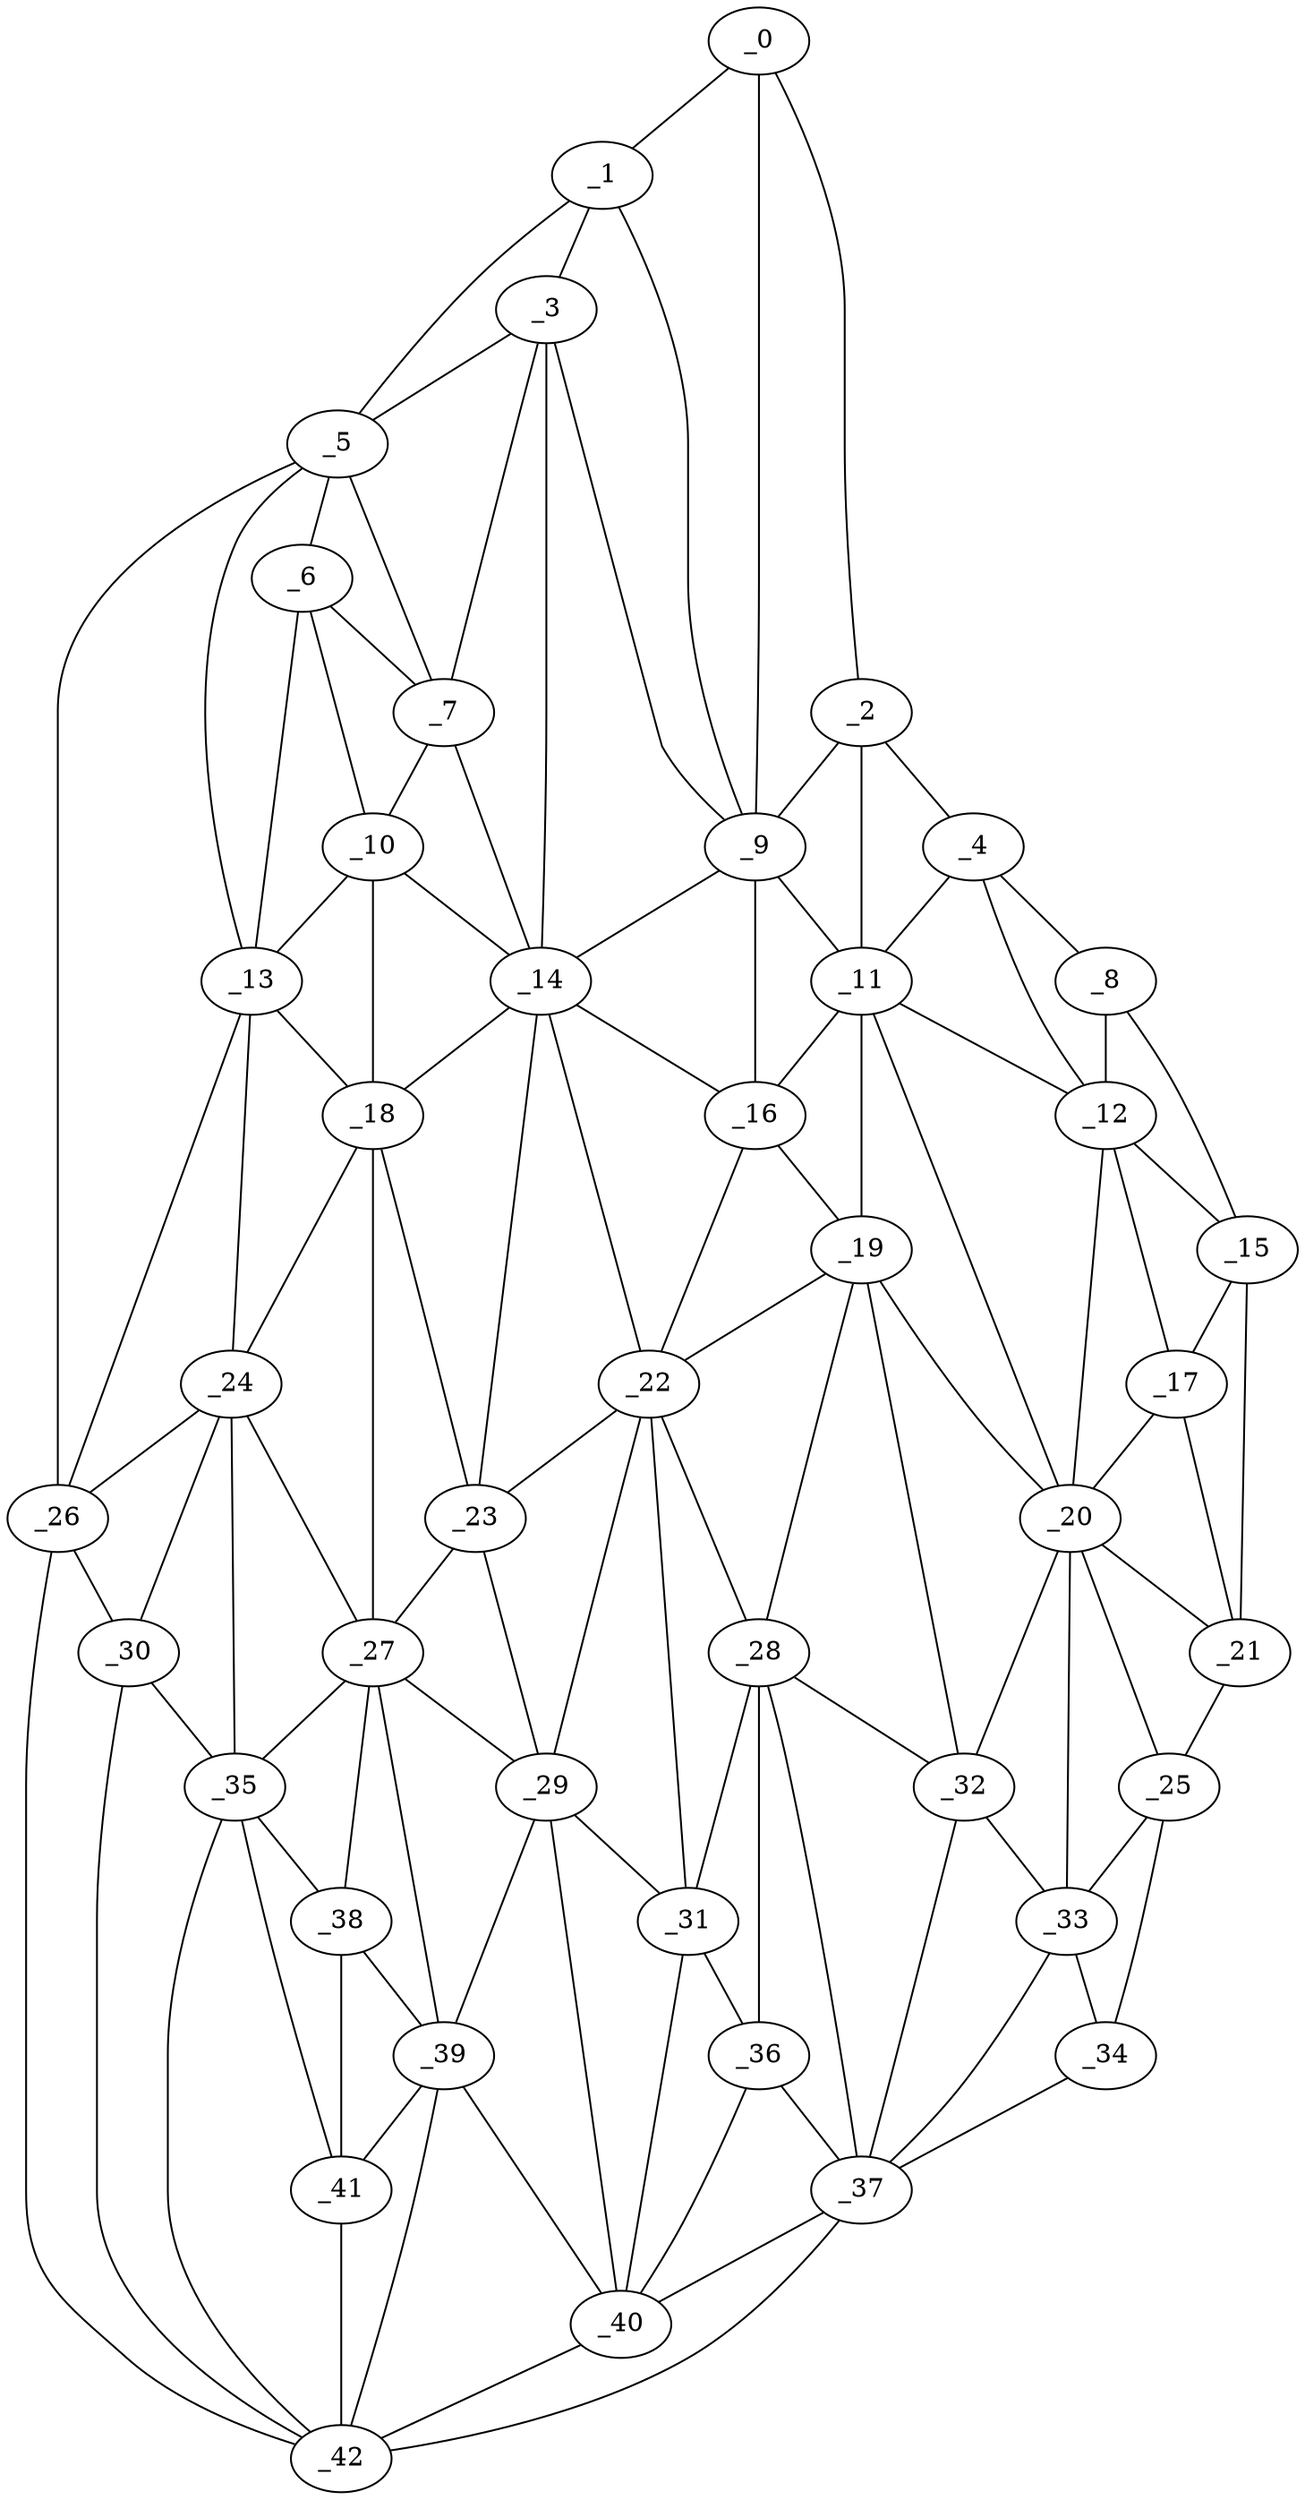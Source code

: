 graph "obj14__330.gxl" {
	_0	 [x=24,
		y=97];
	_1	 [x=28,
		y=71];
	_0 -- _1	 [valence=1];
	_2	 [x=30,
		y=107];
	_0 -- _2	 [valence=1];
	_9	 [x=54,
		y=82];
	_0 -- _9	 [valence=1];
	_3	 [x=31,
		y=60];
	_1 -- _3	 [valence=1];
	_5	 [x=44,
		y=11];
	_1 -- _5	 [valence=1];
	_1 -- _9	 [valence=2];
	_4	 [x=43,
		y=121];
	_2 -- _4	 [valence=1];
	_2 -- _9	 [valence=2];
	_11	 [x=59,
		y=84];
	_2 -- _11	 [valence=2];
	_3 -- _5	 [valence=2];
	_7	 [x=48,
		y=28];
	_3 -- _7	 [valence=1];
	_3 -- _9	 [valence=1];
	_14	 [x=63,
		y=45];
	_3 -- _14	 [valence=2];
	_8	 [x=49,
		y=125];
	_4 -- _8	 [valence=1];
	_4 -- _11	 [valence=1];
	_12	 [x=60,
		y=121];
	_4 -- _12	 [valence=2];
	_6	 [x=48,
		y=16];
	_5 -- _6	 [valence=2];
	_5 -- _7	 [valence=1];
	_13	 [x=62,
		y=14];
	_5 -- _13	 [valence=1];
	_26	 [x=84,
		y=6];
	_5 -- _26	 [valence=1];
	_6 -- _7	 [valence=1];
	_10	 [x=55,
		y=23];
	_6 -- _10	 [valence=2];
	_6 -- _13	 [valence=1];
	_7 -- _10	 [valence=2];
	_7 -- _14	 [valence=2];
	_8 -- _12	 [valence=1];
	_15	 [x=63,
		y=125];
	_8 -- _15	 [valence=1];
	_9 -- _11	 [valence=1];
	_9 -- _14	 [valence=2];
	_16	 [x=66,
		y=79];
	_9 -- _16	 [valence=2];
	_10 -- _13	 [valence=2];
	_10 -- _14	 [valence=2];
	_18	 [x=71,
		y=26];
	_10 -- _18	 [valence=1];
	_11 -- _12	 [valence=2];
	_11 -- _16	 [valence=2];
	_19	 [x=72,
		y=93];
	_11 -- _19	 [valence=2];
	_20	 [x=72,
		y=112];
	_11 -- _20	 [valence=1];
	_12 -- _15	 [valence=2];
	_17	 [x=66,
		y=120];
	_12 -- _17	 [valence=1];
	_12 -- _20	 [valence=2];
	_13 -- _18	 [valence=1];
	_24	 [x=81,
		y=17];
	_13 -- _24	 [valence=2];
	_13 -- _26	 [valence=1];
	_14 -- _16	 [valence=1];
	_14 -- _18	 [valence=2];
	_22	 [x=76,
		y=73];
	_14 -- _22	 [valence=2];
	_23	 [x=79,
		y=48];
	_14 -- _23	 [valence=1];
	_15 -- _17	 [valence=2];
	_21	 [x=73,
		y=123];
	_15 -- _21	 [valence=1];
	_16 -- _19	 [valence=2];
	_16 -- _22	 [valence=2];
	_17 -- _20	 [valence=2];
	_17 -- _21	 [valence=1];
	_18 -- _23	 [valence=2];
	_18 -- _24	 [valence=2];
	_27	 [x=85,
		y=41];
	_18 -- _27	 [valence=2];
	_19 -- _20	 [valence=2];
	_19 -- _22	 [valence=2];
	_28	 [x=86,
		y=73];
	_19 -- _28	 [valence=2];
	_32	 [x=92,
		y=98];
	_19 -- _32	 [valence=2];
	_20 -- _21	 [valence=2];
	_25	 [x=83,
		y=119];
	_20 -- _25	 [valence=2];
	_20 -- _32	 [valence=1];
	_33	 [x=93,
		y=108];
	_20 -- _33	 [valence=2];
	_21 -- _25	 [valence=1];
	_22 -- _23	 [valence=2];
	_22 -- _28	 [valence=1];
	_29	 [x=89,
		y=54];
	_22 -- _29	 [valence=1];
	_31	 [x=91,
		y=65];
	_22 -- _31	 [valence=1];
	_23 -- _27	 [valence=2];
	_23 -- _29	 [valence=2];
	_24 -- _26	 [valence=2];
	_24 -- _27	 [valence=1];
	_30	 [x=91,
		y=18];
	_24 -- _30	 [valence=2];
	_35	 [x=97,
		y=29];
	_24 -- _35	 [valence=1];
	_25 -- _33	 [valence=2];
	_34	 [x=94,
		y=113];
	_25 -- _34	 [valence=1];
	_26 -- _30	 [valence=1];
	_42	 [x=106,
		y=27];
	_26 -- _42	 [valence=1];
	_27 -- _29	 [valence=2];
	_27 -- _35	 [valence=2];
	_38	 [x=101,
		y=40];
	_27 -- _38	 [valence=2];
	_39	 [x=101,
		y=49];
	_27 -- _39	 [valence=2];
	_28 -- _31	 [valence=2];
	_28 -- _32	 [valence=2];
	_36	 [x=97,
		y=75];
	_28 -- _36	 [valence=2];
	_37	 [x=97,
		y=93];
	_28 -- _37	 [valence=1];
	_29 -- _31	 [valence=2];
	_29 -- _39	 [valence=2];
	_40	 [x=101,
		y=57];
	_29 -- _40	 [valence=1];
	_30 -- _35	 [valence=2];
	_30 -- _42	 [valence=1];
	_31 -- _36	 [valence=2];
	_31 -- _40	 [valence=2];
	_32 -- _33	 [valence=2];
	_32 -- _37	 [valence=2];
	_33 -- _34	 [valence=2];
	_33 -- _37	 [valence=1];
	_34 -- _37	 [valence=1];
	_35 -- _38	 [valence=2];
	_41	 [x=104,
		y=31];
	_35 -- _41	 [valence=2];
	_35 -- _42	 [valence=1];
	_36 -- _37	 [valence=2];
	_36 -- _40	 [valence=2];
	_37 -- _40	 [valence=2];
	_37 -- _42	 [valence=1];
	_38 -- _39	 [valence=2];
	_38 -- _41	 [valence=2];
	_39 -- _40	 [valence=1];
	_39 -- _41	 [valence=2];
	_39 -- _42	 [valence=1];
	_40 -- _42	 [valence=2];
	_41 -- _42	 [valence=2];
}
